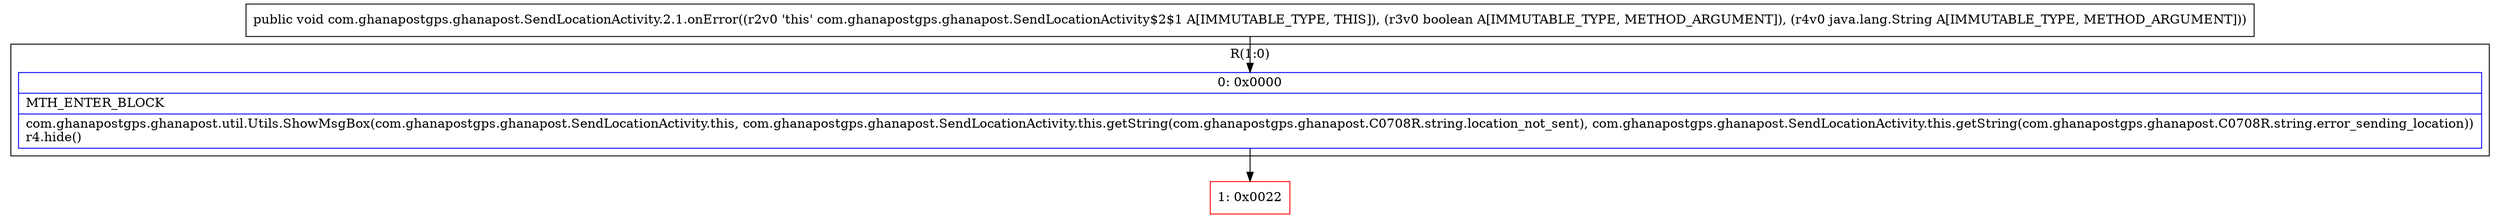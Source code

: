 digraph "CFG forcom.ghanapostgps.ghanapost.SendLocationActivity.2.1.onError(ZLjava\/lang\/String;)V" {
subgraph cluster_Region_871079828 {
label = "R(1:0)";
node [shape=record,color=blue];
Node_0 [shape=record,label="{0\:\ 0x0000|MTH_ENTER_BLOCK\l|com.ghanapostgps.ghanapost.util.Utils.ShowMsgBox(com.ghanapostgps.ghanapost.SendLocationActivity.this, com.ghanapostgps.ghanapost.SendLocationActivity.this.getString(com.ghanapostgps.ghanapost.C0708R.string.location_not_sent), com.ghanapostgps.ghanapost.SendLocationActivity.this.getString(com.ghanapostgps.ghanapost.C0708R.string.error_sending_location))\lr4.hide()\l}"];
}
Node_1 [shape=record,color=red,label="{1\:\ 0x0022}"];
MethodNode[shape=record,label="{public void com.ghanapostgps.ghanapost.SendLocationActivity.2.1.onError((r2v0 'this' com.ghanapostgps.ghanapost.SendLocationActivity$2$1 A[IMMUTABLE_TYPE, THIS]), (r3v0 boolean A[IMMUTABLE_TYPE, METHOD_ARGUMENT]), (r4v0 java.lang.String A[IMMUTABLE_TYPE, METHOD_ARGUMENT])) }"];
MethodNode -> Node_0;
Node_0 -> Node_1;
}

